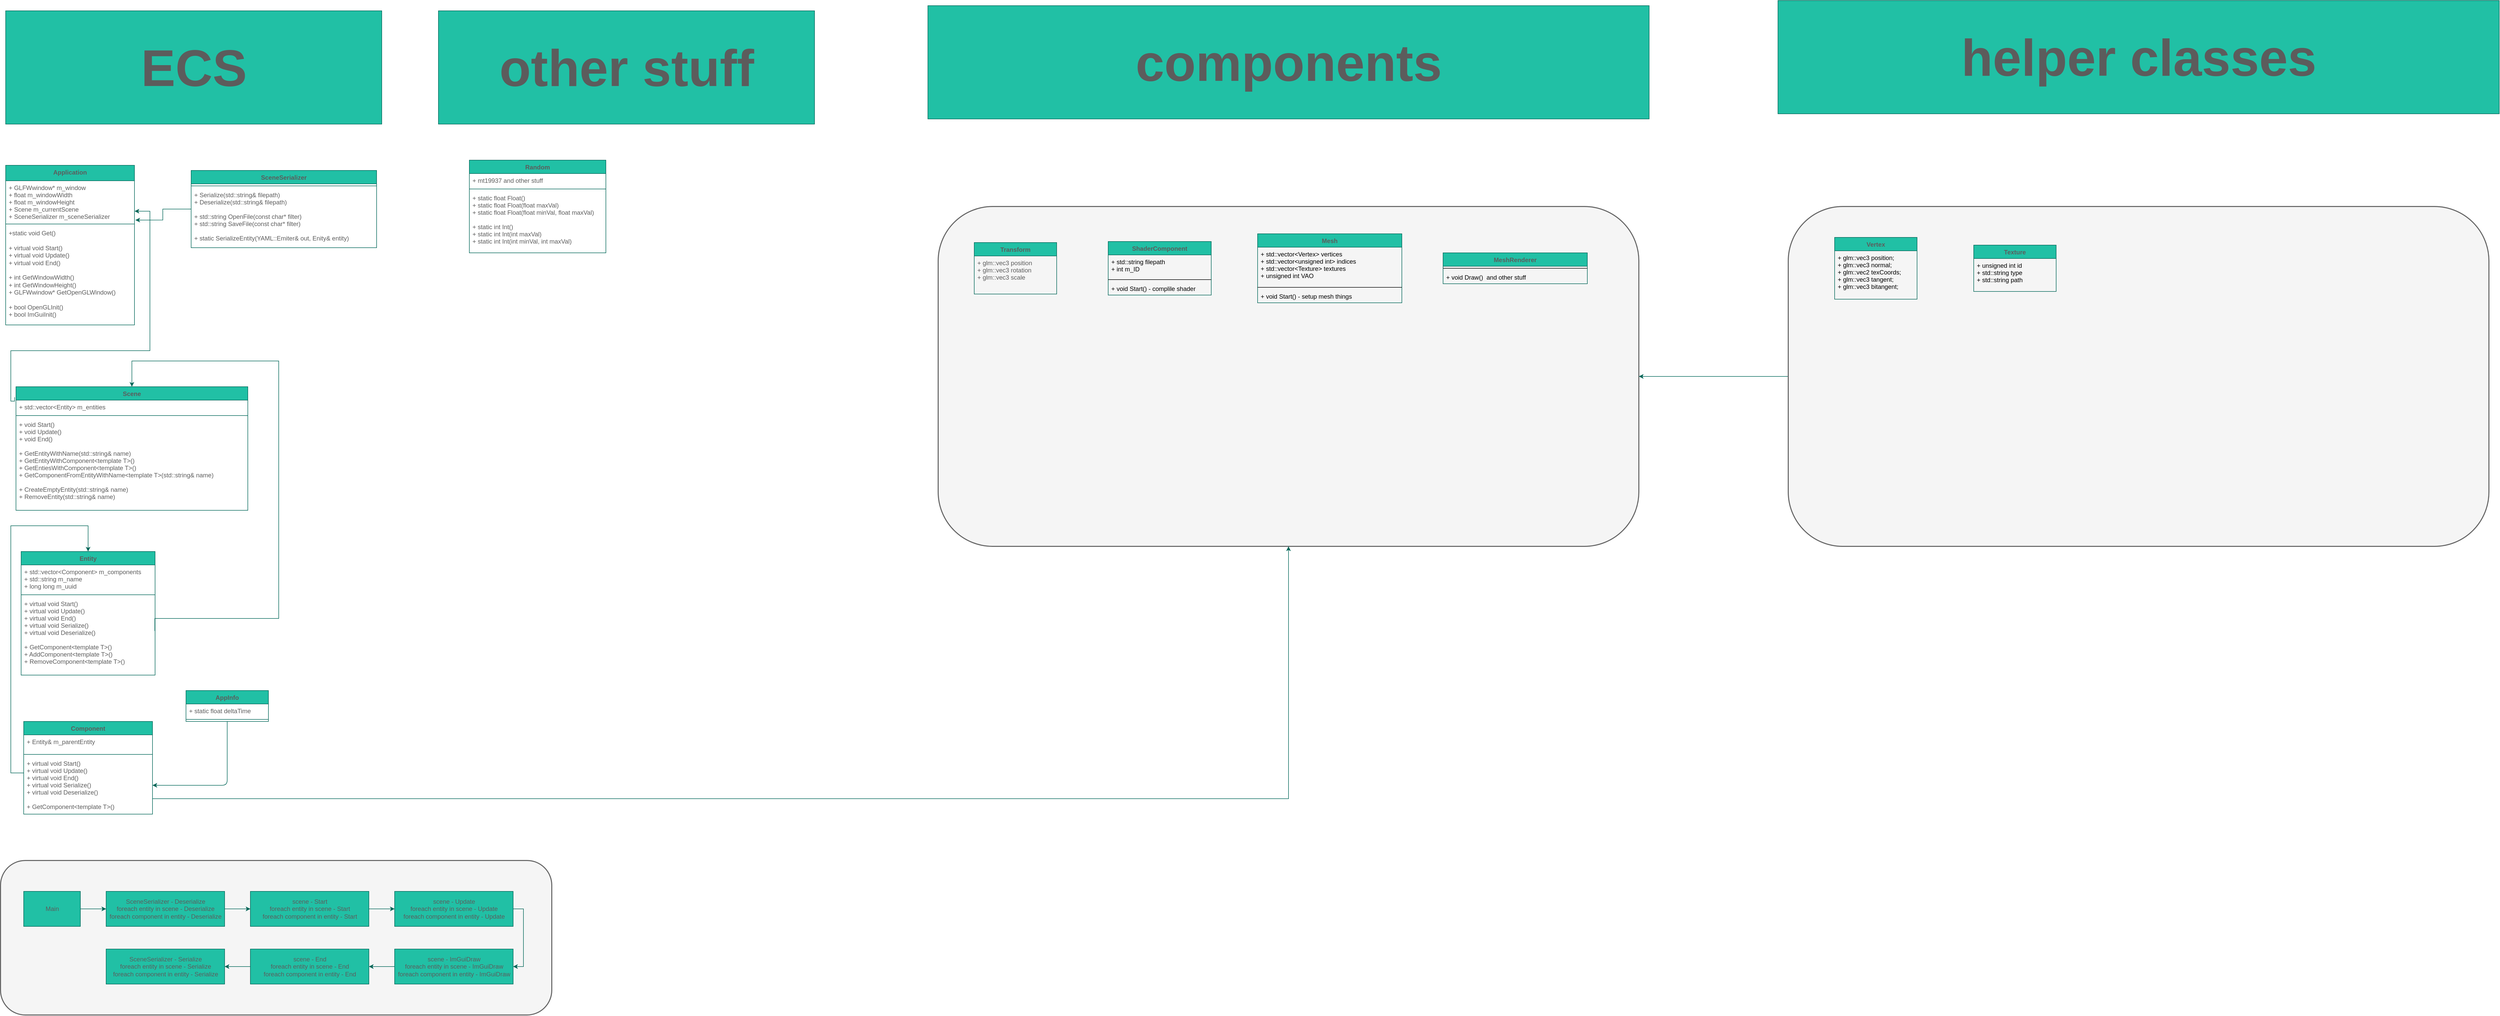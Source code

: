 <mxfile version="14.4.8" type="device"><diagram id="D8LPeIlAGU-FhAOYpFCh" name="Page-1"><mxGraphModel dx="5952" dy="2708" grid="1" gridSize="10" guides="1" tooltips="1" connect="1" arrows="1" fold="1" page="0" pageScale="1" pageWidth="850" pageHeight="1100" math="0" shadow="0"><root><mxCell id="0"/><mxCell id="1" parent="0"/><mxCell id="PHHM8ebiwGoIspJcJhTw-25" value="" style="rounded=1;arcSize=16;strokeColor=#666666;fillColor=#f5f5f5;strokeWidth=2;sketch=0;fontColor=#333333;" parent="1" vertex="1"><mxGeometry x="60" y="1680" width="1070" height="300" as="geometry"/></mxCell><mxCell id="uv7pbWjhrHsCmt_sy6sj-10" value="Application" style="swimlane;fontStyle=1;align=center;verticalAlign=top;childLayout=stackLayout;horizontal=1;startSize=30;horizontalStack=0;resizeParent=1;resizeParentMax=0;resizeLast=0;collapsible=1;marginBottom=0;fillColor=#21C0A5;strokeColor=#006658;fontColor=#5C5C5C;" parent="1" vertex="1"><mxGeometry x="70" y="330" width="250" height="310" as="geometry"><mxRectangle x="20" y="40" width="100" height="26" as="alternateBounds"/></mxGeometry></mxCell><mxCell id="uv7pbWjhrHsCmt_sy6sj-11" value="+ GLFWwindow* m_window&#10;+ float m_windowWidth&#10;+ float m_windowHeight&#10;+ Scene m_currentScene&#10;+ SceneSerializer m_sceneSerializer&#10;&#10;+ static Application m_singletonApplication" style="text;align=left;verticalAlign=top;spacingLeft=4;spacingRight=4;overflow=hidden;rotatable=0;points=[[0,0.5],[1,0.5]];portConstraint=eastwest;fontColor=#5C5C5C;" parent="uv7pbWjhrHsCmt_sy6sj-10" vertex="1"><mxGeometry y="30" width="250" height="80" as="geometry"/></mxCell><mxCell id="uv7pbWjhrHsCmt_sy6sj-12" value="" style="line;strokeWidth=1;fillColor=none;align=left;verticalAlign=middle;spacingTop=-1;spacingLeft=3;spacingRight=3;rotatable=0;labelPosition=right;points=[];portConstraint=eastwest;strokeColor=#006658;fontColor=#5C5C5C;" parent="uv7pbWjhrHsCmt_sy6sj-10" vertex="1"><mxGeometry y="110" width="250" height="8" as="geometry"/></mxCell><mxCell id="uv7pbWjhrHsCmt_sy6sj-13" value="+static void Get()&lt;br&gt;&lt;br&gt;+ virtual void Start()&lt;br style=&quot;padding: 0px ; margin: 0px&quot;&gt;+ virtual void Update()&lt;br style=&quot;padding: 0px ; margin: 0px&quot;&gt;+ virtual void End()&amp;nbsp;&lt;br&gt;&lt;br&gt;+ int GetWindowWidth()&lt;br&gt;+ int GetWindowHeight()&lt;br&gt;+ GLFWwindow* GetOpenGLWindow()&lt;br&gt;&lt;br&gt;+ bool OpenGLInit()&lt;br&gt;+ bool ImGuiInit()" style="text;strokeColor=none;fillColor=none;align=left;verticalAlign=top;spacingLeft=4;spacingRight=4;overflow=hidden;rotatable=0;points=[[0,0.5],[1,0.5]];portConstraint=eastwest;html=1;fontColor=#5C5C5C;" parent="uv7pbWjhrHsCmt_sy6sj-10" vertex="1"><mxGeometry y="118" width="250" height="192" as="geometry"/></mxCell><mxCell id="uLWx67F1mAKOG1nWxE_D-1" value="Entity&#10;" style="swimlane;fontStyle=1;align=center;verticalAlign=top;childLayout=stackLayout;horizontal=1;startSize=26;horizontalStack=0;resizeParent=1;resizeParentMax=0;resizeLast=0;collapsible=1;marginBottom=0;fillColor=#21C0A5;strokeColor=#006658;fontColor=#5C5C5C;" parent="1" vertex="1"><mxGeometry x="100" y="1080" width="260" height="240" as="geometry"/></mxCell><mxCell id="uLWx67F1mAKOG1nWxE_D-2" value="+ std::vector&lt;Component&gt; m_components&#10;+ std::string m_name&#10;+ long long m_uuid" style="text;strokeColor=none;fillColor=none;align=left;verticalAlign=top;spacingLeft=4;spacingRight=4;overflow=hidden;rotatable=0;points=[[0,0.5],[1,0.5]];portConstraint=eastwest;fontColor=#5C5C5C;" parent="uLWx67F1mAKOG1nWxE_D-1" vertex="1"><mxGeometry y="26" width="260" height="54" as="geometry"/></mxCell><mxCell id="uLWx67F1mAKOG1nWxE_D-3" value="" style="line;strokeWidth=1;fillColor=none;align=left;verticalAlign=middle;spacingTop=-1;spacingLeft=3;spacingRight=3;rotatable=0;labelPosition=right;points=[];portConstraint=eastwest;strokeColor=#006658;fontColor=#5C5C5C;" parent="uLWx67F1mAKOG1nWxE_D-1" vertex="1"><mxGeometry y="80" width="260" height="8" as="geometry"/></mxCell><mxCell id="uLWx67F1mAKOG1nWxE_D-4" value="+ virtual void Start()&#10;+ virtual void Update()&#10;+ virtual void End() &#10;+ virtual void Serialize()&#10;+ virtual void Deserialize()&#10;&#10;+ GetComponent&lt;template T&gt;()&#10;+ AddComponent&lt;template T&gt;()&#10;+ RemoveComponent&lt;template T&gt;()" style="text;strokeColor=none;fillColor=none;align=left;verticalAlign=top;spacingLeft=4;spacingRight=4;overflow=hidden;rotatable=0;points=[[0,0.5],[1,0.5]];portConstraint=eastwest;fontColor=#5C5C5C;" parent="uLWx67F1mAKOG1nWxE_D-1" vertex="1"><mxGeometry y="88" width="260" height="152" as="geometry"/></mxCell><mxCell id="uLWx67F1mAKOG1nWxE_D-16" style="edgeStyle=orthogonalEdgeStyle;rounded=0;orthogonalLoop=1;jettySize=auto;html=1;entryX=1.001;entryY=0.739;entryDx=0;entryDy=0;entryPerimeter=0;exitX=-0.006;exitY=0.085;exitDx=0;exitDy=0;exitPerimeter=0;strokeColor=#006658;fontColor=#5C5C5C;" parent="1" source="uLWx67F1mAKOG1nWxE_D-9" target="uv7pbWjhrHsCmt_sy6sj-11" edge="1"><mxGeometry relative="1" as="geometry"><mxPoint x="100" y="690" as="sourcePoint"/><Array as="points"><mxPoint x="80" y="788"/><mxPoint x="80" y="690"/><mxPoint x="350" y="690"/><mxPoint x="350" y="419"/></Array></mxGeometry></mxCell><mxCell id="uLWx67F1mAKOG1nWxE_D-9" value="Scene" style="swimlane;fontStyle=1;align=center;verticalAlign=top;childLayout=stackLayout;horizontal=1;startSize=26;horizontalStack=0;resizeParent=1;resizeParentMax=0;resizeLast=0;collapsible=1;marginBottom=0;fillColor=#21C0A5;strokeColor=#006658;fontColor=#5C5C5C;" parent="1" vertex="1"><mxGeometry x="90" y="760" width="450" height="240" as="geometry"/></mxCell><mxCell id="uLWx67F1mAKOG1nWxE_D-10" value="+ std::vector&lt;Entity&gt; m_entities" style="text;strokeColor=none;fillColor=none;align=left;verticalAlign=top;spacingLeft=4;spacingRight=4;overflow=hidden;rotatable=0;points=[[0,0.5],[1,0.5]];portConstraint=eastwest;fontColor=#5C5C5C;" parent="uLWx67F1mAKOG1nWxE_D-9" vertex="1"><mxGeometry y="26" width="450" height="26" as="geometry"/></mxCell><mxCell id="uLWx67F1mAKOG1nWxE_D-11" value="" style="line;strokeWidth=1;fillColor=none;align=left;verticalAlign=middle;spacingTop=-1;spacingLeft=3;spacingRight=3;rotatable=0;labelPosition=right;points=[];portConstraint=eastwest;strokeColor=#006658;fontColor=#5C5C5C;" parent="uLWx67F1mAKOG1nWxE_D-9" vertex="1"><mxGeometry y="52" width="450" height="8" as="geometry"/></mxCell><mxCell id="uLWx67F1mAKOG1nWxE_D-12" value="+ void Start()&#10;+ void Update()&#10;+ void End()&#10;&#10;+ GetEntityWithName(std::string&amp; name)&#10;+ GetEntityWithComponent&lt;template T&gt;()&#10;+ GetEntiesWithComponent&lt;template T&gt;()&#10;+ GetComponentFromEntityWithName&lt;template T&gt;(std::string&amp; name)&#10;&#10;+ CreateEmptyEntity(std::string&amp; name)&#10;+ RemoveEntity(std::string&amp; name)&#10;" style="text;strokeColor=none;fillColor=none;align=left;verticalAlign=top;spacingLeft=4;spacingRight=4;overflow=hidden;rotatable=0;points=[[0,0.5],[1,0.5]];portConstraint=eastwest;fontColor=#5C5C5C;" parent="uLWx67F1mAKOG1nWxE_D-9" vertex="1"><mxGeometry y="60" width="450" height="180" as="geometry"/></mxCell><mxCell id="uLWx67F1mAKOG1nWxE_D-19" value="Component" style="swimlane;fontStyle=1;align=center;verticalAlign=top;childLayout=stackLayout;horizontal=1;startSize=26;horizontalStack=0;resizeParent=1;resizeParentMax=0;resizeLast=0;collapsible=1;marginBottom=0;fillColor=#21C0A5;strokeColor=#006658;fontColor=#5C5C5C;" parent="1" vertex="1"><mxGeometry x="105" y="1410" width="250" height="180" as="geometry"/></mxCell><mxCell id="uLWx67F1mAKOG1nWxE_D-20" value="+ Entity&amp; m_parentEntity&#10;&#10;" style="text;strokeColor=none;fillColor=none;align=left;verticalAlign=top;spacingLeft=4;spacingRight=4;overflow=hidden;rotatable=0;points=[[0,0.5],[1,0.5]];portConstraint=eastwest;fontColor=#5C5C5C;" parent="uLWx67F1mAKOG1nWxE_D-19" vertex="1"><mxGeometry y="26" width="250" height="34" as="geometry"/></mxCell><mxCell id="uLWx67F1mAKOG1nWxE_D-21" value="" style="line;strokeWidth=1;fillColor=none;align=left;verticalAlign=middle;spacingTop=-1;spacingLeft=3;spacingRight=3;rotatable=0;labelPosition=right;points=[];portConstraint=eastwest;strokeColor=#006658;fontColor=#5C5C5C;" parent="uLWx67F1mAKOG1nWxE_D-19" vertex="1"><mxGeometry y="60" width="250" height="8" as="geometry"/></mxCell><mxCell id="uLWx67F1mAKOG1nWxE_D-22" value="+ virtual void Start()&#10;+ virtual void Update()&#10;+ virtual void End() &#10;+ virtual void Serialize()&#10;+ virtual void Deserialize()&#10;&#10;+ GetComponent&lt;template T&gt;()" style="text;strokeColor=none;fillColor=none;align=left;verticalAlign=top;spacingLeft=4;spacingRight=4;overflow=hidden;rotatable=0;points=[[0,0.5],[1,0.5]];portConstraint=eastwest;fontColor=#5C5C5C;" parent="uLWx67F1mAKOG1nWxE_D-19" vertex="1"><mxGeometry y="68" width="250" height="112" as="geometry"/></mxCell><mxCell id="uLWx67F1mAKOG1nWxE_D-32" style="edgeStyle=orthogonalEdgeStyle;rounded=0;orthogonalLoop=1;jettySize=auto;html=1;entryX=1.007;entryY=0.954;entryDx=0;entryDy=0;entryPerimeter=0;strokeColor=#006658;fontColor=#5C5C5C;" parent="1" source="uLWx67F1mAKOG1nWxE_D-26" target="uv7pbWjhrHsCmt_sy6sj-11" edge="1"><mxGeometry relative="1" as="geometry"/></mxCell><mxCell id="uLWx67F1mAKOG1nWxE_D-26" value="SceneSerializer" style="swimlane;fontStyle=1;align=center;verticalAlign=top;childLayout=stackLayout;horizontal=1;startSize=26;horizontalStack=0;resizeParent=1;resizeParentMax=0;resizeLast=0;collapsible=1;marginBottom=0;fillColor=#21C0A5;strokeColor=#006658;fontColor=#5C5C5C;" parent="1" vertex="1"><mxGeometry x="430" y="340" width="360" height="150" as="geometry"/></mxCell><mxCell id="uLWx67F1mAKOG1nWxE_D-28" value="" style="line;strokeWidth=1;fillColor=none;align=left;verticalAlign=middle;spacingTop=-1;spacingLeft=3;spacingRight=3;rotatable=0;labelPosition=right;points=[];portConstraint=eastwest;strokeColor=#006658;fontColor=#5C5C5C;" parent="uLWx67F1mAKOG1nWxE_D-26" vertex="1"><mxGeometry y="26" width="360" height="8" as="geometry"/></mxCell><mxCell id="uLWx67F1mAKOG1nWxE_D-29" value="+ Serialize(std::string&amp; filepath)&#10;+ Deserialize(std::string&amp; filepath)&#10;&#10;+ std::string OpenFile(const char* filter)&#10;+ std::string SaveFile(const char* filter)&#10;&#10;+ static SerializeEntity(YAML::Emiter&amp; out, Enity&amp; entity)" style="text;strokeColor=none;fillColor=none;align=left;verticalAlign=top;spacingLeft=4;spacingRight=4;overflow=hidden;rotatable=0;points=[[0,0.5],[1,0.5]];portConstraint=eastwest;fontColor=#5C5C5C;" parent="uLWx67F1mAKOG1nWxE_D-26" vertex="1"><mxGeometry y="34" width="360" height="116" as="geometry"/></mxCell><mxCell id="uLWx67F1mAKOG1nWxE_D-30" style="edgeStyle=orthogonalEdgeStyle;rounded=0;orthogonalLoop=1;jettySize=auto;html=1;entryX=0.5;entryY=0;entryDx=0;entryDy=0;strokeColor=#006658;fontColor=#5C5C5C;" parent="1" source="uLWx67F1mAKOG1nWxE_D-22" target="uLWx67F1mAKOG1nWxE_D-1" edge="1"><mxGeometry relative="1" as="geometry"><Array as="points"><mxPoint x="80" y="1510"/><mxPoint x="80" y="1030"/><mxPoint x="230" y="1030"/></Array></mxGeometry></mxCell><mxCell id="uLWx67F1mAKOG1nWxE_D-31" style="edgeStyle=orthogonalEdgeStyle;rounded=0;orthogonalLoop=1;jettySize=auto;html=1;entryX=0.5;entryY=0;entryDx=0;entryDy=0;strokeColor=#006658;fontColor=#5C5C5C;exitX=0.998;exitY=0.436;exitDx=0;exitDy=0;exitPerimeter=0;" parent="1" source="uLWx67F1mAKOG1nWxE_D-4" target="uLWx67F1mAKOG1nWxE_D-9" edge="1"><mxGeometry relative="1" as="geometry"><Array as="points"><mxPoint x="360" y="1210"/><mxPoint x="600" y="1210"/><mxPoint x="600" y="710"/><mxPoint x="315" y="710"/></Array></mxGeometry></mxCell><mxCell id="uLWx67F1mAKOG1nWxE_D-43" style="edgeStyle=orthogonalEdgeStyle;rounded=0;orthogonalLoop=1;jettySize=auto;html=1;exitX=1;exitY=0.5;exitDx=0;exitDy=0;entryX=0;entryY=0.5;entryDx=0;entryDy=0;strokeColor=#006658;fontColor=#5C5C5C;" parent="1" source="uLWx67F1mAKOG1nWxE_D-37" target="uLWx67F1mAKOG1nWxE_D-38" edge="1"><mxGeometry relative="1" as="geometry"/></mxCell><mxCell id="uLWx67F1mAKOG1nWxE_D-37" value="Main" style="html=1;fillColor=#21C0A5;strokeColor=#006658;fontColor=#5C5C5C;" parent="1" vertex="1"><mxGeometry x="105" y="1740" width="110" height="68" as="geometry"/></mxCell><mxCell id="uLWx67F1mAKOG1nWxE_D-44" style="edgeStyle=orthogonalEdgeStyle;rounded=0;orthogonalLoop=1;jettySize=auto;html=1;exitX=1;exitY=0.5;exitDx=0;exitDy=0;entryX=0;entryY=0.5;entryDx=0;entryDy=0;strokeColor=#006658;fontColor=#5C5C5C;" parent="1" source="uLWx67F1mAKOG1nWxE_D-38" target="uLWx67F1mAKOG1nWxE_D-39" edge="1"><mxGeometry relative="1" as="geometry"/></mxCell><mxCell id="uLWx67F1mAKOG1nWxE_D-38" value="SceneSerializer - Deserialize&lt;br&gt;foreach entity in scene&amp;nbsp;- Deserialize&lt;br&gt;foreach component in entity - Deserialize" style="html=1;fillColor=#21C0A5;strokeColor=#006658;fontColor=#5C5C5C;" parent="1" vertex="1"><mxGeometry x="265" y="1740" width="230" height="68" as="geometry"/></mxCell><mxCell id="uLWx67F1mAKOG1nWxE_D-45" style="edgeStyle=orthogonalEdgeStyle;rounded=0;orthogonalLoop=1;jettySize=auto;html=1;exitX=1;exitY=0.5;exitDx=0;exitDy=0;entryX=0;entryY=0.5;entryDx=0;entryDy=0;strokeColor=#006658;fontColor=#5C5C5C;" parent="1" source="uLWx67F1mAKOG1nWxE_D-39" target="uLWx67F1mAKOG1nWxE_D-40" edge="1"><mxGeometry relative="1" as="geometry"/></mxCell><mxCell id="uLWx67F1mAKOG1nWxE_D-39" value="scene - Start&lt;br&gt;foreach entity in scene - Start&lt;br&gt;foreach component in entity - Start" style="html=1;fillColor=#21C0A5;strokeColor=#006658;fontColor=#5C5C5C;" parent="1" vertex="1"><mxGeometry x="545" y="1740" width="230" height="68" as="geometry"/></mxCell><mxCell id="uLWx67F1mAKOG1nWxE_D-40" value="scene - Update&lt;br&gt;foreach entity in scene - Update&lt;br&gt;foreach component in entity - Update" style="html=1;fillColor=#21C0A5;strokeColor=#006658;fontColor=#5C5C5C;" parent="1" vertex="1"><mxGeometry x="825" y="1740" width="230" height="68" as="geometry"/></mxCell><mxCell id="uLWx67F1mAKOG1nWxE_D-49" style="edgeStyle=orthogonalEdgeStyle;rounded=0;orthogonalLoop=1;jettySize=auto;html=1;strokeColor=#006658;fontColor=#5C5C5C;" parent="1" source="uLWx67F1mAKOG1nWxE_D-46" target="uLWx67F1mAKOG1nWxE_D-48" edge="1"><mxGeometry relative="1" as="geometry"/></mxCell><mxCell id="uLWx67F1mAKOG1nWxE_D-46" value="scene - End&lt;br&gt;foreach entity in scene - End&lt;br&gt;foreach component in entity - End" style="html=1;fillColor=#21C0A5;strokeColor=#006658;fontColor=#5C5C5C;" parent="1" vertex="1"><mxGeometry x="545" y="1852" width="230" height="68" as="geometry"/></mxCell><mxCell id="uLWx67F1mAKOG1nWxE_D-48" value="SceneSerializer - Serialize&lt;br&gt;foreach entity in scene&amp;nbsp;- Serialize&lt;br&gt;foreach component in entity - Serialize" style="html=1;fillColor=#21C0A5;strokeColor=#006658;fontColor=#5C5C5C;" parent="1" vertex="1"><mxGeometry x="265" y="1852" width="230" height="68" as="geometry"/></mxCell><mxCell id="uLWx67F1mAKOG1nWxE_D-53" style="edgeStyle=orthogonalEdgeStyle;rounded=0;orthogonalLoop=1;jettySize=auto;html=1;strokeColor=#006658;fontColor=#5C5C5C;" parent="1" source="uLWx67F1mAKOG1nWxE_D-51" target="uLWx67F1mAKOG1nWxE_D-46" edge="1"><mxGeometry relative="1" as="geometry"/></mxCell><mxCell id="uLWx67F1mAKOG1nWxE_D-51" value="scene - ImGuiDraw&lt;br&gt;foreach entity in scene - ImGuiDraw&lt;br&gt;foreach component in entity - ImGuiDraw" style="html=1;fillColor=#21C0A5;strokeColor=#006658;fontColor=#5C5C5C;" parent="1" vertex="1"><mxGeometry x="825" y="1852" width="230" height="68" as="geometry"/></mxCell><mxCell id="uLWx67F1mAKOG1nWxE_D-52" style="edgeStyle=orthogonalEdgeStyle;rounded=0;orthogonalLoop=1;jettySize=auto;html=1;exitX=1;exitY=0.5;exitDx=0;exitDy=0;entryX=1;entryY=0.5;entryDx=0;entryDy=0;strokeColor=#006658;fontColor=#5C5C5C;" parent="1" source="uLWx67F1mAKOG1nWxE_D-40" target="uLWx67F1mAKOG1nWxE_D-51" edge="1"><mxGeometry relative="1" as="geometry"><mxPoint x="1035" y="1774" as="sourcePoint"/><mxPoint x="755" y="1886.0" as="targetPoint"/><Array as="points"><mxPoint x="1075" y="1774"/><mxPoint x="1075" y="1886"/></Array></mxGeometry></mxCell><mxCell id="uLWx67F1mAKOG1nWxE_D-62" style="edgeStyle=orthogonalEdgeStyle;curved=0;rounded=1;sketch=0;orthogonalLoop=1;jettySize=auto;html=1;strokeColor=#006658;fillColor=#21C0A5;fontColor=#5C5C5C;" parent="1" source="uLWx67F1mAKOG1nWxE_D-55" target="uLWx67F1mAKOG1nWxE_D-22" edge="1"><mxGeometry relative="1" as="geometry"/></mxCell><mxCell id="uLWx67F1mAKOG1nWxE_D-55" value="AppInfo" style="swimlane;fontStyle=1;align=center;verticalAlign=top;childLayout=stackLayout;horizontal=1;startSize=26;horizontalStack=0;resizeParent=1;resizeParentMax=0;resizeLast=0;collapsible=1;marginBottom=0;rounded=0;sketch=0;strokeColor=#006658;fillColor=#21C0A5;fontColor=#5C5C5C;" parent="1" vertex="1"><mxGeometry x="420" y="1350" width="160" height="60" as="geometry"/></mxCell><mxCell id="uLWx67F1mAKOG1nWxE_D-56" value="+ static float deltaTime" style="text;strokeColor=none;fillColor=none;align=left;verticalAlign=top;spacingLeft=4;spacingRight=4;overflow=hidden;rotatable=0;points=[[0,0.5],[1,0.5]];portConstraint=eastwest;fontColor=#5C5C5C;" parent="uLWx67F1mAKOG1nWxE_D-55" vertex="1"><mxGeometry y="26" width="160" height="26" as="geometry"/></mxCell><mxCell id="uLWx67F1mAKOG1nWxE_D-57" value="" style="line;strokeWidth=1;fillColor=none;align=left;verticalAlign=middle;spacingTop=-1;spacingLeft=3;spacingRight=3;rotatable=0;labelPosition=right;points=[];portConstraint=eastwest;strokeColor=#006658;fontColor=#5C5C5C;" parent="uLWx67F1mAKOG1nWxE_D-55" vertex="1"><mxGeometry y="52" width="160" height="8" as="geometry"/></mxCell><mxCell id="yUPqmG9Ld6qEuIYT6XrM-18" value="Random" style="swimlane;fontStyle=1;align=center;verticalAlign=top;childLayout=stackLayout;horizontal=1;startSize=26;horizontalStack=0;resizeParent=1;resizeParentMax=0;resizeLast=0;collapsible=1;marginBottom=0;rounded=0;sketch=0;strokeColor=#006658;fillColor=#21C0A5;fontColor=#5C5C5C;" parent="1" vertex="1"><mxGeometry x="970" y="320" width="265" height="180" as="geometry"/></mxCell><mxCell id="yUPqmG9Ld6qEuIYT6XrM-19" value="+ mt19937 and other stuff" style="text;strokeColor=none;fillColor=none;align=left;verticalAlign=top;spacingLeft=4;spacingRight=4;overflow=hidden;rotatable=0;points=[[0,0.5],[1,0.5]];portConstraint=eastwest;fontColor=#5C5C5C;" parent="yUPqmG9Ld6qEuIYT6XrM-18" vertex="1"><mxGeometry y="26" width="265" height="26" as="geometry"/></mxCell><mxCell id="yUPqmG9Ld6qEuIYT6XrM-20" value="" style="line;strokeWidth=1;fillColor=none;align=left;verticalAlign=middle;spacingTop=-1;spacingLeft=3;spacingRight=3;rotatable=0;labelPosition=right;points=[];portConstraint=eastwest;strokeColor=#006658;fontColor=#5C5C5C;" parent="yUPqmG9Ld6qEuIYT6XrM-18" vertex="1"><mxGeometry y="52" width="265" height="8" as="geometry"/></mxCell><mxCell id="yUPqmG9Ld6qEuIYT6XrM-21" value="+ static float Float()&#10;+ static float Float(float maxVal)&#10;+ static float Float(float minVal, float maxVal)&#10;&#10;+ static int Int()&#10;+ static int Int(int maxVal)&#10;+ static int Int(int minVal, int maxVal)" style="text;strokeColor=none;fillColor=none;align=left;verticalAlign=top;spacingLeft=4;spacingRight=4;overflow=hidden;rotatable=0;points=[[0,0.5],[1,0.5]];portConstraint=eastwest;fontColor=#5C5C5C;" parent="yUPqmG9Ld6qEuIYT6XrM-18" vertex="1"><mxGeometry y="60" width="265" height="120" as="geometry"/></mxCell><mxCell id="yUPqmG9Ld6qEuIYT6XrM-24" value="" style="rounded=1;arcSize=16;strokeColor=#666666;fillColor=#f5f5f5;strokeWidth=2;sketch=0;fontColor=#333333;" parent="1" vertex="1"><mxGeometry x="1880" y="410" width="1360" height="660" as="geometry"/></mxCell><mxCell id="yUPqmG9Ld6qEuIYT6XrM-33" value="Transform" style="swimlane;fontStyle=1;align=center;verticalAlign=top;childLayout=stackLayout;horizontal=1;startSize=26;horizontalStack=0;resizeParent=1;resizeParentMax=0;resizeLast=0;collapsible=1;marginBottom=0;rounded=0;sketch=0;strokeColor=#006658;fillColor=#21C0A5;fontColor=#5C5C5C;" parent="1" vertex="1"><mxGeometry x="1950" y="480" width="160" height="100" as="geometry"/></mxCell><mxCell id="yUPqmG9Ld6qEuIYT6XrM-34" value="+ glm::vec3 position&#10;+ glm::vec3 rotation&#10;+ glm::vec3 scale&#10; &#10; " style="text;strokeColor=none;fillColor=none;align=left;verticalAlign=top;spacingLeft=4;spacingRight=4;overflow=hidden;rotatable=0;points=[[0,0.5],[1,0.5]];portConstraint=eastwest;fontColor=#5C5C5C;" parent="yUPqmG9Ld6qEuIYT6XrM-33" vertex="1"><mxGeometry y="26" width="160" height="74" as="geometry"/></mxCell><mxCell id="yUPqmG9Ld6qEuIYT6XrM-38" value="&lt;font style=&quot;font-size: 100px&quot;&gt;ECS&lt;/font&gt;" style="text;strokeColor=#006658;fillColor=#21C0A5;html=1;fontSize=24;fontStyle=1;verticalAlign=middle;align=center;rounded=0;sketch=0;fontColor=#5C5C5C;" parent="1" vertex="1"><mxGeometry x="70" y="30" width="730" height="220" as="geometry"/></mxCell><mxCell id="yUPqmG9Ld6qEuIYT6XrM-39" value="&lt;font style=&quot;font-size: 100px&quot;&gt;other stuff&lt;/font&gt;" style="text;strokeColor=#006658;fillColor=#21C0A5;html=1;fontSize=24;fontStyle=1;verticalAlign=middle;align=center;rounded=0;sketch=0;fontColor=#5C5C5C;" parent="1" vertex="1"><mxGeometry x="910" y="30" width="730" height="220" as="geometry"/></mxCell><mxCell id="yUPqmG9Ld6qEuIYT6XrM-40" value="&lt;font style=&quot;font-size: 100px&quot;&gt;components&lt;/font&gt;" style="text;strokeColor=#006658;fillColor=#21C0A5;html=1;fontSize=24;fontStyle=1;verticalAlign=middle;align=center;rounded=0;sketch=0;fontColor=#5C5C5C;" parent="1" vertex="1"><mxGeometry x="1860" y="20" width="1400" height="220" as="geometry"/></mxCell><mxCell id="PHHM8ebiwGoIspJcJhTw-1" style="edgeStyle=orthogonalEdgeStyle;rounded=0;orthogonalLoop=1;jettySize=auto;html=1;strokeColor=#006658;fontColor=#5C5C5C;" parent="1" source="uLWx67F1mAKOG1nWxE_D-22" target="yUPqmG9Ld6qEuIYT6XrM-24" edge="1"><mxGeometry relative="1" as="geometry"><Array as="points"><mxPoint x="2560" y="1560"/></Array></mxGeometry></mxCell><mxCell id="PHHM8ebiwGoIspJcJhTw-2" value="Mesh" style="swimlane;fontStyle=1;align=center;verticalAlign=top;childLayout=stackLayout;horizontal=1;startSize=26;horizontalStack=0;resizeParent=1;resizeParentMax=0;resizeLast=0;collapsible=1;marginBottom=0;rounded=0;sketch=0;strokeColor=#006658;fillColor=#21C0A5;fontColor=#5C5C5C;" parent="1" vertex="1"><mxGeometry x="2500" y="463" width="280" height="134" as="geometry"/></mxCell><mxCell id="PHHM8ebiwGoIspJcJhTw-3" value="+ std::vector&lt;Vertex&gt; vertices&#10;+ std::vector&lt;unsigned int&gt; indices&#10;+ std::vector&lt;Texture&gt; textures&#10;+ unsigned int VAO&#10;" style="text;strokeColor=none;fillColor=none;align=left;verticalAlign=top;spacingLeft=4;spacingRight=4;overflow=hidden;rotatable=0;points=[[0,0.5],[1,0.5]];portConstraint=eastwest;" parent="PHHM8ebiwGoIspJcJhTw-2" vertex="1"><mxGeometry y="26" width="280" height="74" as="geometry"/></mxCell><mxCell id="PHHM8ebiwGoIspJcJhTw-4" value="" style="line;strokeWidth=1;fillColor=none;align=left;verticalAlign=middle;spacingTop=-1;spacingLeft=3;spacingRight=3;rotatable=0;labelPosition=right;points=[];portConstraint=eastwest;" parent="PHHM8ebiwGoIspJcJhTw-2" vertex="1"><mxGeometry y="100" width="280" height="8" as="geometry"/></mxCell><mxCell id="PHHM8ebiwGoIspJcJhTw-5" value="+ void Start() - setup mesh things" style="text;strokeColor=none;fillColor=none;align=left;verticalAlign=top;spacingLeft=4;spacingRight=4;overflow=hidden;rotatable=0;points=[[0,0.5],[1,0.5]];portConstraint=eastwest;" parent="PHHM8ebiwGoIspJcJhTw-2" vertex="1"><mxGeometry y="108" width="280" height="26" as="geometry"/></mxCell><mxCell id="PHHM8ebiwGoIspJcJhTw-6" value="ShaderComponent" style="swimlane;fontStyle=1;align=center;verticalAlign=top;childLayout=stackLayout;horizontal=1;startSize=26;horizontalStack=0;resizeParent=1;resizeParentMax=0;resizeLast=0;collapsible=1;marginBottom=0;rounded=0;sketch=0;strokeColor=#006658;fillColor=#21C0A5;fontColor=#5C5C5C;" parent="1" vertex="1"><mxGeometry x="2210" y="478" width="200" height="104" as="geometry"/></mxCell><mxCell id="PHHM8ebiwGoIspJcJhTw-7" value="+ std::string filepath&#10;+ int m_ID" style="text;strokeColor=none;fillColor=none;align=left;verticalAlign=top;spacingLeft=4;spacingRight=4;overflow=hidden;rotatable=0;points=[[0,0.5],[1,0.5]];portConstraint=eastwest;" parent="PHHM8ebiwGoIspJcJhTw-6" vertex="1"><mxGeometry y="26" width="200" height="44" as="geometry"/></mxCell><mxCell id="PHHM8ebiwGoIspJcJhTw-8" value="" style="line;strokeWidth=1;fillColor=none;align=left;verticalAlign=middle;spacingTop=-1;spacingLeft=3;spacingRight=3;rotatable=0;labelPosition=right;points=[];portConstraint=eastwest;" parent="PHHM8ebiwGoIspJcJhTw-6" vertex="1"><mxGeometry y="70" width="200" height="8" as="geometry"/></mxCell><mxCell id="PHHM8ebiwGoIspJcJhTw-9" value="+ void Start() - complile shader" style="text;strokeColor=none;fillColor=none;align=left;verticalAlign=top;spacingLeft=4;spacingRight=4;overflow=hidden;rotatable=0;points=[[0,0.5],[1,0.5]];portConstraint=eastwest;" parent="PHHM8ebiwGoIspJcJhTw-6" vertex="1"><mxGeometry y="78" width="200" height="26" as="geometry"/></mxCell><mxCell id="PHHM8ebiwGoIspJcJhTw-23" style="edgeStyle=orthogonalEdgeStyle;curved=0;rounded=1;sketch=0;orthogonalLoop=1;jettySize=auto;html=1;strokeColor=#006658;fillColor=#21C0A5;fontColor=#5C5C5C;" parent="1" source="PHHM8ebiwGoIspJcJhTw-10" target="yUPqmG9Ld6qEuIYT6XrM-24" edge="1"><mxGeometry relative="1" as="geometry"/></mxCell><mxCell id="PHHM8ebiwGoIspJcJhTw-10" value="" style="rounded=1;arcSize=16;strokeColor=#666666;fillColor=#f5f5f5;strokeWidth=2;sketch=0;fontColor=#333333;" parent="1" vertex="1"><mxGeometry x="3530" y="410" width="1360" height="660" as="geometry"/></mxCell><mxCell id="PHHM8ebiwGoIspJcJhTw-11" value="&lt;font style=&quot;font-size: 100px&quot;&gt;helper classes&lt;/font&gt;" style="text;strokeColor=#006658;fillColor=#21C0A5;html=1;fontSize=24;fontStyle=1;verticalAlign=middle;align=center;rounded=0;sketch=0;fontColor=#5C5C5C;" parent="1" vertex="1"><mxGeometry x="3510" y="10" width="1400" height="220" as="geometry"/></mxCell><mxCell id="PHHM8ebiwGoIspJcJhTw-16" value="Vertex" style="swimlane;fontStyle=1;align=center;verticalAlign=top;childLayout=stackLayout;horizontal=1;startSize=26;horizontalStack=0;resizeParent=1;resizeParentMax=0;resizeLast=0;collapsible=1;marginBottom=0;rounded=0;sketch=0;strokeColor=#006658;fillColor=#21C0A5;fontColor=#5C5C5C;" parent="1" vertex="1"><mxGeometry x="3620" y="470" width="160" height="120" as="geometry"/></mxCell><mxCell id="PHHM8ebiwGoIspJcJhTw-19" value="+ glm::vec3 position;&#10;+ glm::vec3 normal;&#10;+ glm::vec2 texCoords;&#10;+ glm::vec3 tangent;&#10;+ glm::vec3 bitangent;" style="text;strokeColor=none;fillColor=none;align=left;verticalAlign=top;spacingLeft=4;spacingRight=4;overflow=hidden;rotatable=0;points=[[0,0.5],[1,0.5]];portConstraint=eastwest;" parent="PHHM8ebiwGoIspJcJhTw-16" vertex="1"><mxGeometry y="26" width="160" height="94" as="geometry"/></mxCell><mxCell id="PHHM8ebiwGoIspJcJhTw-20" value="Texture" style="swimlane;fontStyle=1;align=center;verticalAlign=top;childLayout=stackLayout;horizontal=1;startSize=26;horizontalStack=0;resizeParent=1;resizeParentMax=0;resizeLast=0;collapsible=1;marginBottom=0;rounded=0;sketch=0;strokeColor=#006658;fillColor=#21C0A5;fontColor=#5C5C5C;" parent="1" vertex="1"><mxGeometry x="3890" y="485" width="160" height="90" as="geometry"/></mxCell><mxCell id="PHHM8ebiwGoIspJcJhTw-21" value="+ unsigned int id&#10;+ std::string type&#10;+ std::string path" style="text;strokeColor=none;fillColor=none;align=left;verticalAlign=top;spacingLeft=4;spacingRight=4;overflow=hidden;rotatable=0;points=[[0,0.5],[1,0.5]];portConstraint=eastwest;" parent="PHHM8ebiwGoIspJcJhTw-20" vertex="1"><mxGeometry y="26" width="160" height="64" as="geometry"/></mxCell><mxCell id="ZWKyb4_V4bFXM8Oj7oJa-1" value="MeshRenderer" style="swimlane;fontStyle=1;align=center;verticalAlign=top;childLayout=stackLayout;horizontal=1;startSize=26;horizontalStack=0;resizeParent=1;resizeParentMax=0;resizeLast=0;collapsible=1;marginBottom=0;rounded=0;sketch=0;strokeColor=#006658;fillColor=#21C0A5;fontColor=#5C5C5C;" parent="1" vertex="1"><mxGeometry x="2860" y="500" width="280" height="60" as="geometry"/></mxCell><mxCell id="ZWKyb4_V4bFXM8Oj7oJa-3" value="" style="line;strokeWidth=1;fillColor=none;align=left;verticalAlign=middle;spacingTop=-1;spacingLeft=3;spacingRight=3;rotatable=0;labelPosition=right;points=[];portConstraint=eastwest;" parent="ZWKyb4_V4bFXM8Oj7oJa-1" vertex="1"><mxGeometry y="26" width="280" height="8" as="geometry"/></mxCell><mxCell id="ZWKyb4_V4bFXM8Oj7oJa-4" value="+ void Draw()  and other stuff&#10;" style="text;strokeColor=none;fillColor=none;align=left;verticalAlign=top;spacingLeft=4;spacingRight=4;overflow=hidden;rotatable=0;points=[[0,0.5],[1,0.5]];portConstraint=eastwest;" parent="ZWKyb4_V4bFXM8Oj7oJa-1" vertex="1"><mxGeometry y="34" width="280" height="26" as="geometry"/></mxCell></root></mxGraphModel></diagram></mxfile>